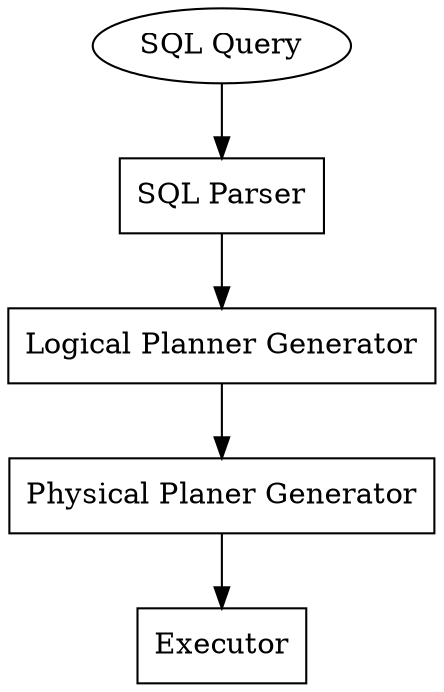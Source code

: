 
digraph G {
    A [label="SQL Query"]
    B [label="SQL Parser" shape=rect]
    C [label="Logical Planner Generator" shape=rect]
    D [label="Physical Planer Generator" shape=rect]
    E [label="Executor" shape=rect]

    A -> B
    B -> C
    C -> D
    D -> E
}
